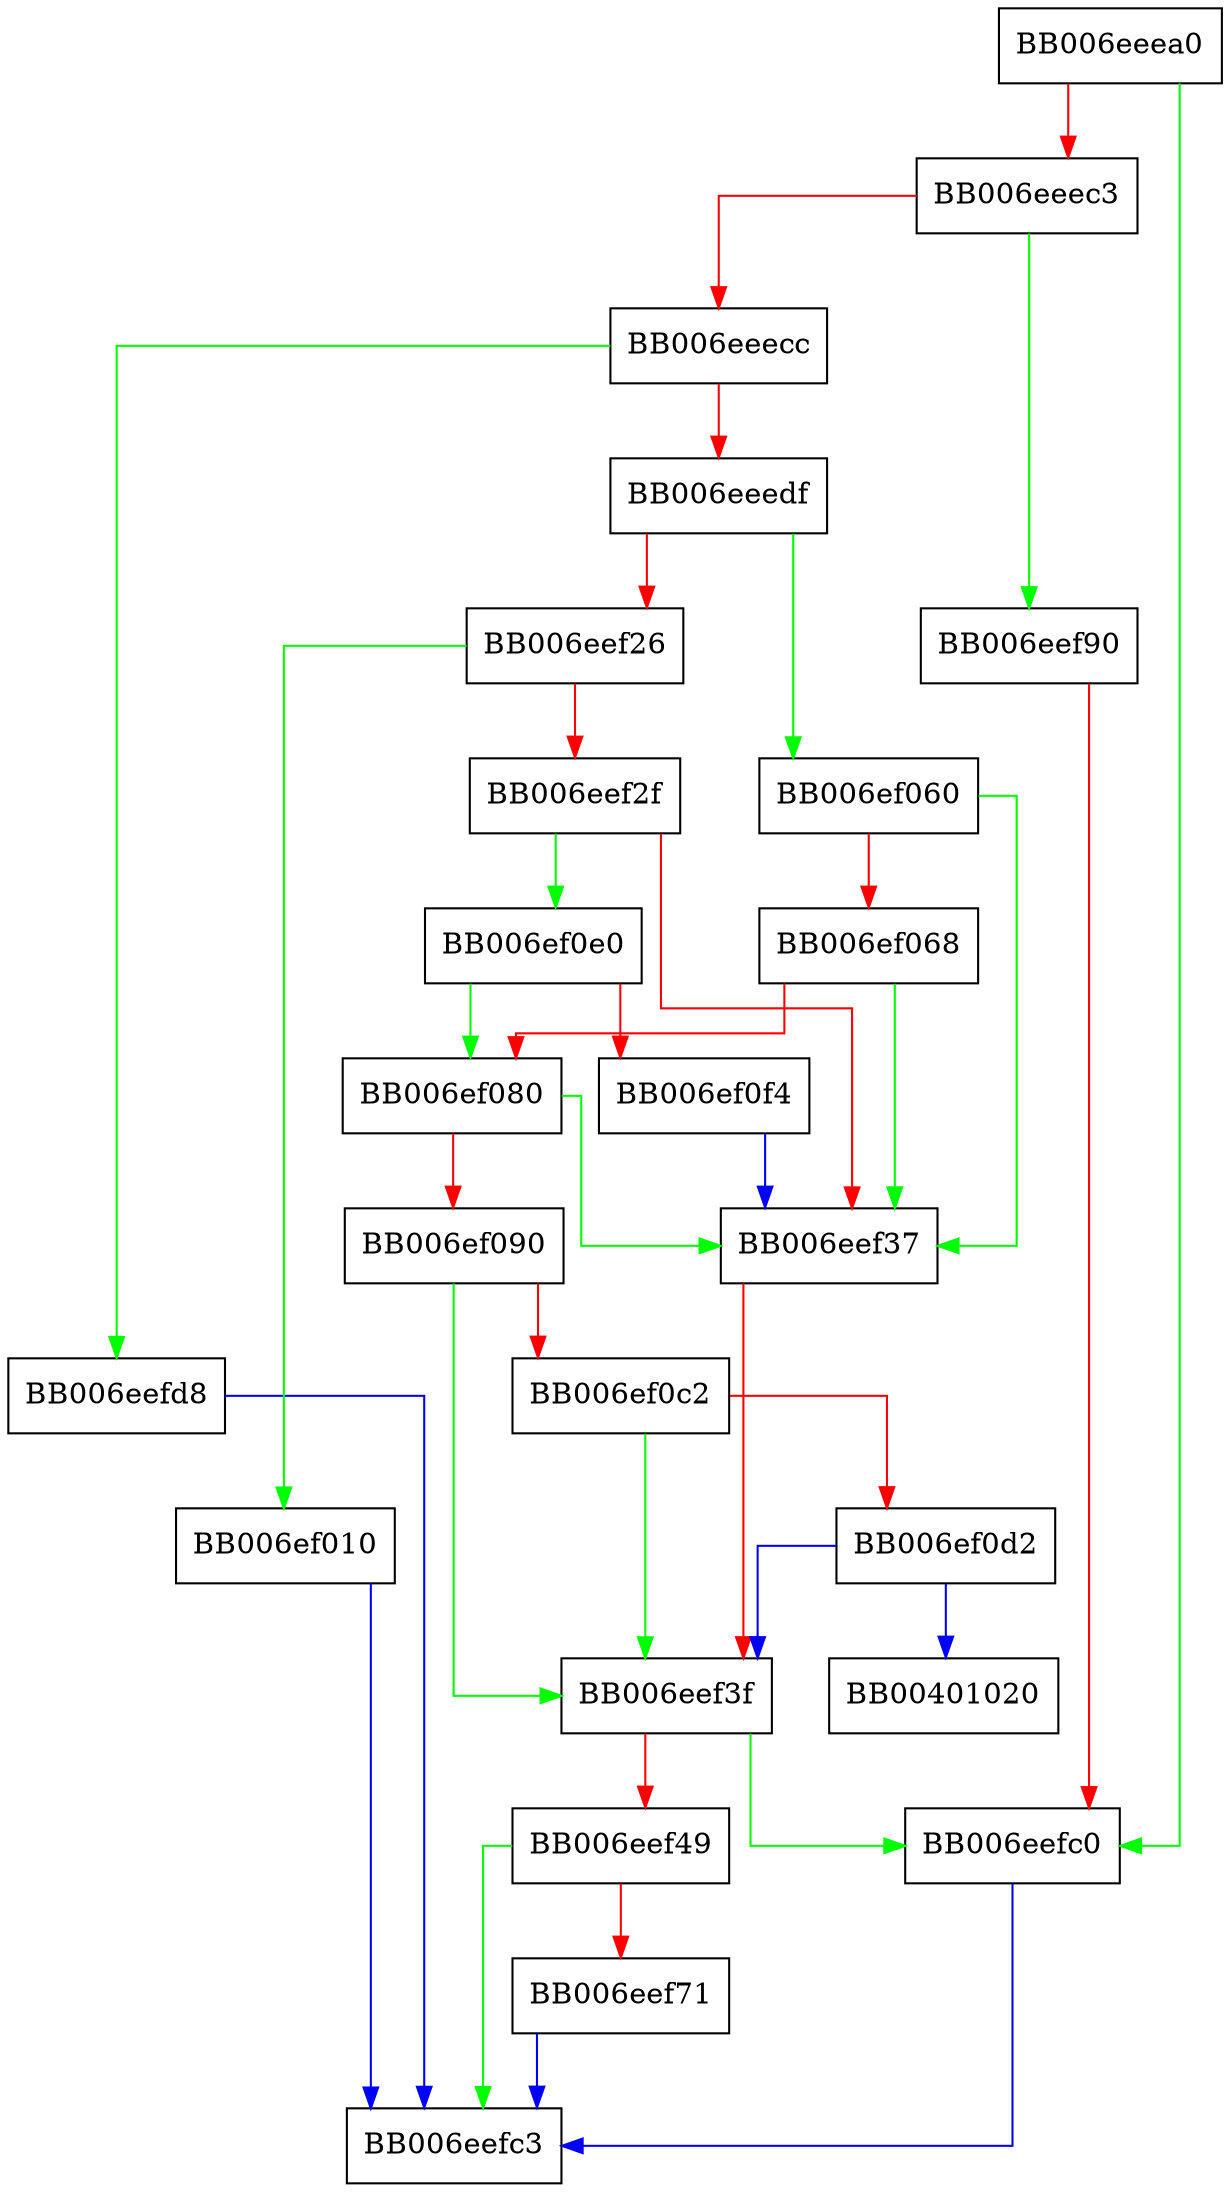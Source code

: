 digraph ed448_signverify_message_init {
  node [shape="box"];
  graph [splines=ortho];
  BB006eeea0 -> BB006eefc0 [color="green"];
  BB006eeea0 -> BB006eeec3 [color="red"];
  BB006eeec3 -> BB006eef90 [color="green"];
  BB006eeec3 -> BB006eeecc [color="red"];
  BB006eeecc -> BB006eefd8 [color="green"];
  BB006eeecc -> BB006eeedf [color="red"];
  BB006eeedf -> BB006ef060 [color="green"];
  BB006eeedf -> BB006eef26 [color="red"];
  BB006eef26 -> BB006ef010 [color="green"];
  BB006eef26 -> BB006eef2f [color="red"];
  BB006eef2f -> BB006ef0e0 [color="green"];
  BB006eef2f -> BB006eef37 [color="red"];
  BB006eef37 -> BB006eef3f [color="red"];
  BB006eef3f -> BB006eefc0 [color="green"];
  BB006eef3f -> BB006eef49 [color="red"];
  BB006eef49 -> BB006eefc3 [color="green"];
  BB006eef49 -> BB006eef71 [color="red"];
  BB006eef71 -> BB006eefc3 [color="blue"];
  BB006eef90 -> BB006eefc0 [color="red"];
  BB006eefc0 -> BB006eefc3 [color="blue"];
  BB006eefd8 -> BB006eefc3 [color="blue"];
  BB006ef010 -> BB006eefc3 [color="blue"];
  BB006ef060 -> BB006eef37 [color="green"];
  BB006ef060 -> BB006ef068 [color="red"];
  BB006ef068 -> BB006eef37 [color="green"];
  BB006ef068 -> BB006ef080 [color="red"];
  BB006ef080 -> BB006eef37 [color="green"];
  BB006ef080 -> BB006ef090 [color="red"];
  BB006ef090 -> BB006eef3f [color="green"];
  BB006ef090 -> BB006ef0c2 [color="red"];
  BB006ef0c2 -> BB006eef3f [color="green"];
  BB006ef0c2 -> BB006ef0d2 [color="red"];
  BB006ef0d2 -> BB00401020 [color="blue"];
  BB006ef0d2 -> BB006eef3f [color="blue"];
  BB006ef0e0 -> BB006ef080 [color="green"];
  BB006ef0e0 -> BB006ef0f4 [color="red"];
  BB006ef0f4 -> BB006eef37 [color="blue"];
}